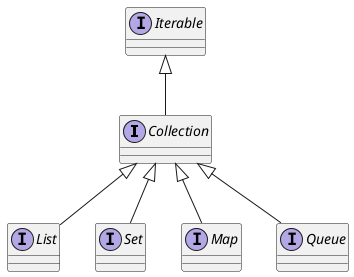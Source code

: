 @startuml superclase 

interface Collection implements Iterable {}

interface List implements Collection {}
interface Set implements Collection {}
interface Map implements Collection {}
interface Queue implements Collection {}

@enduml 